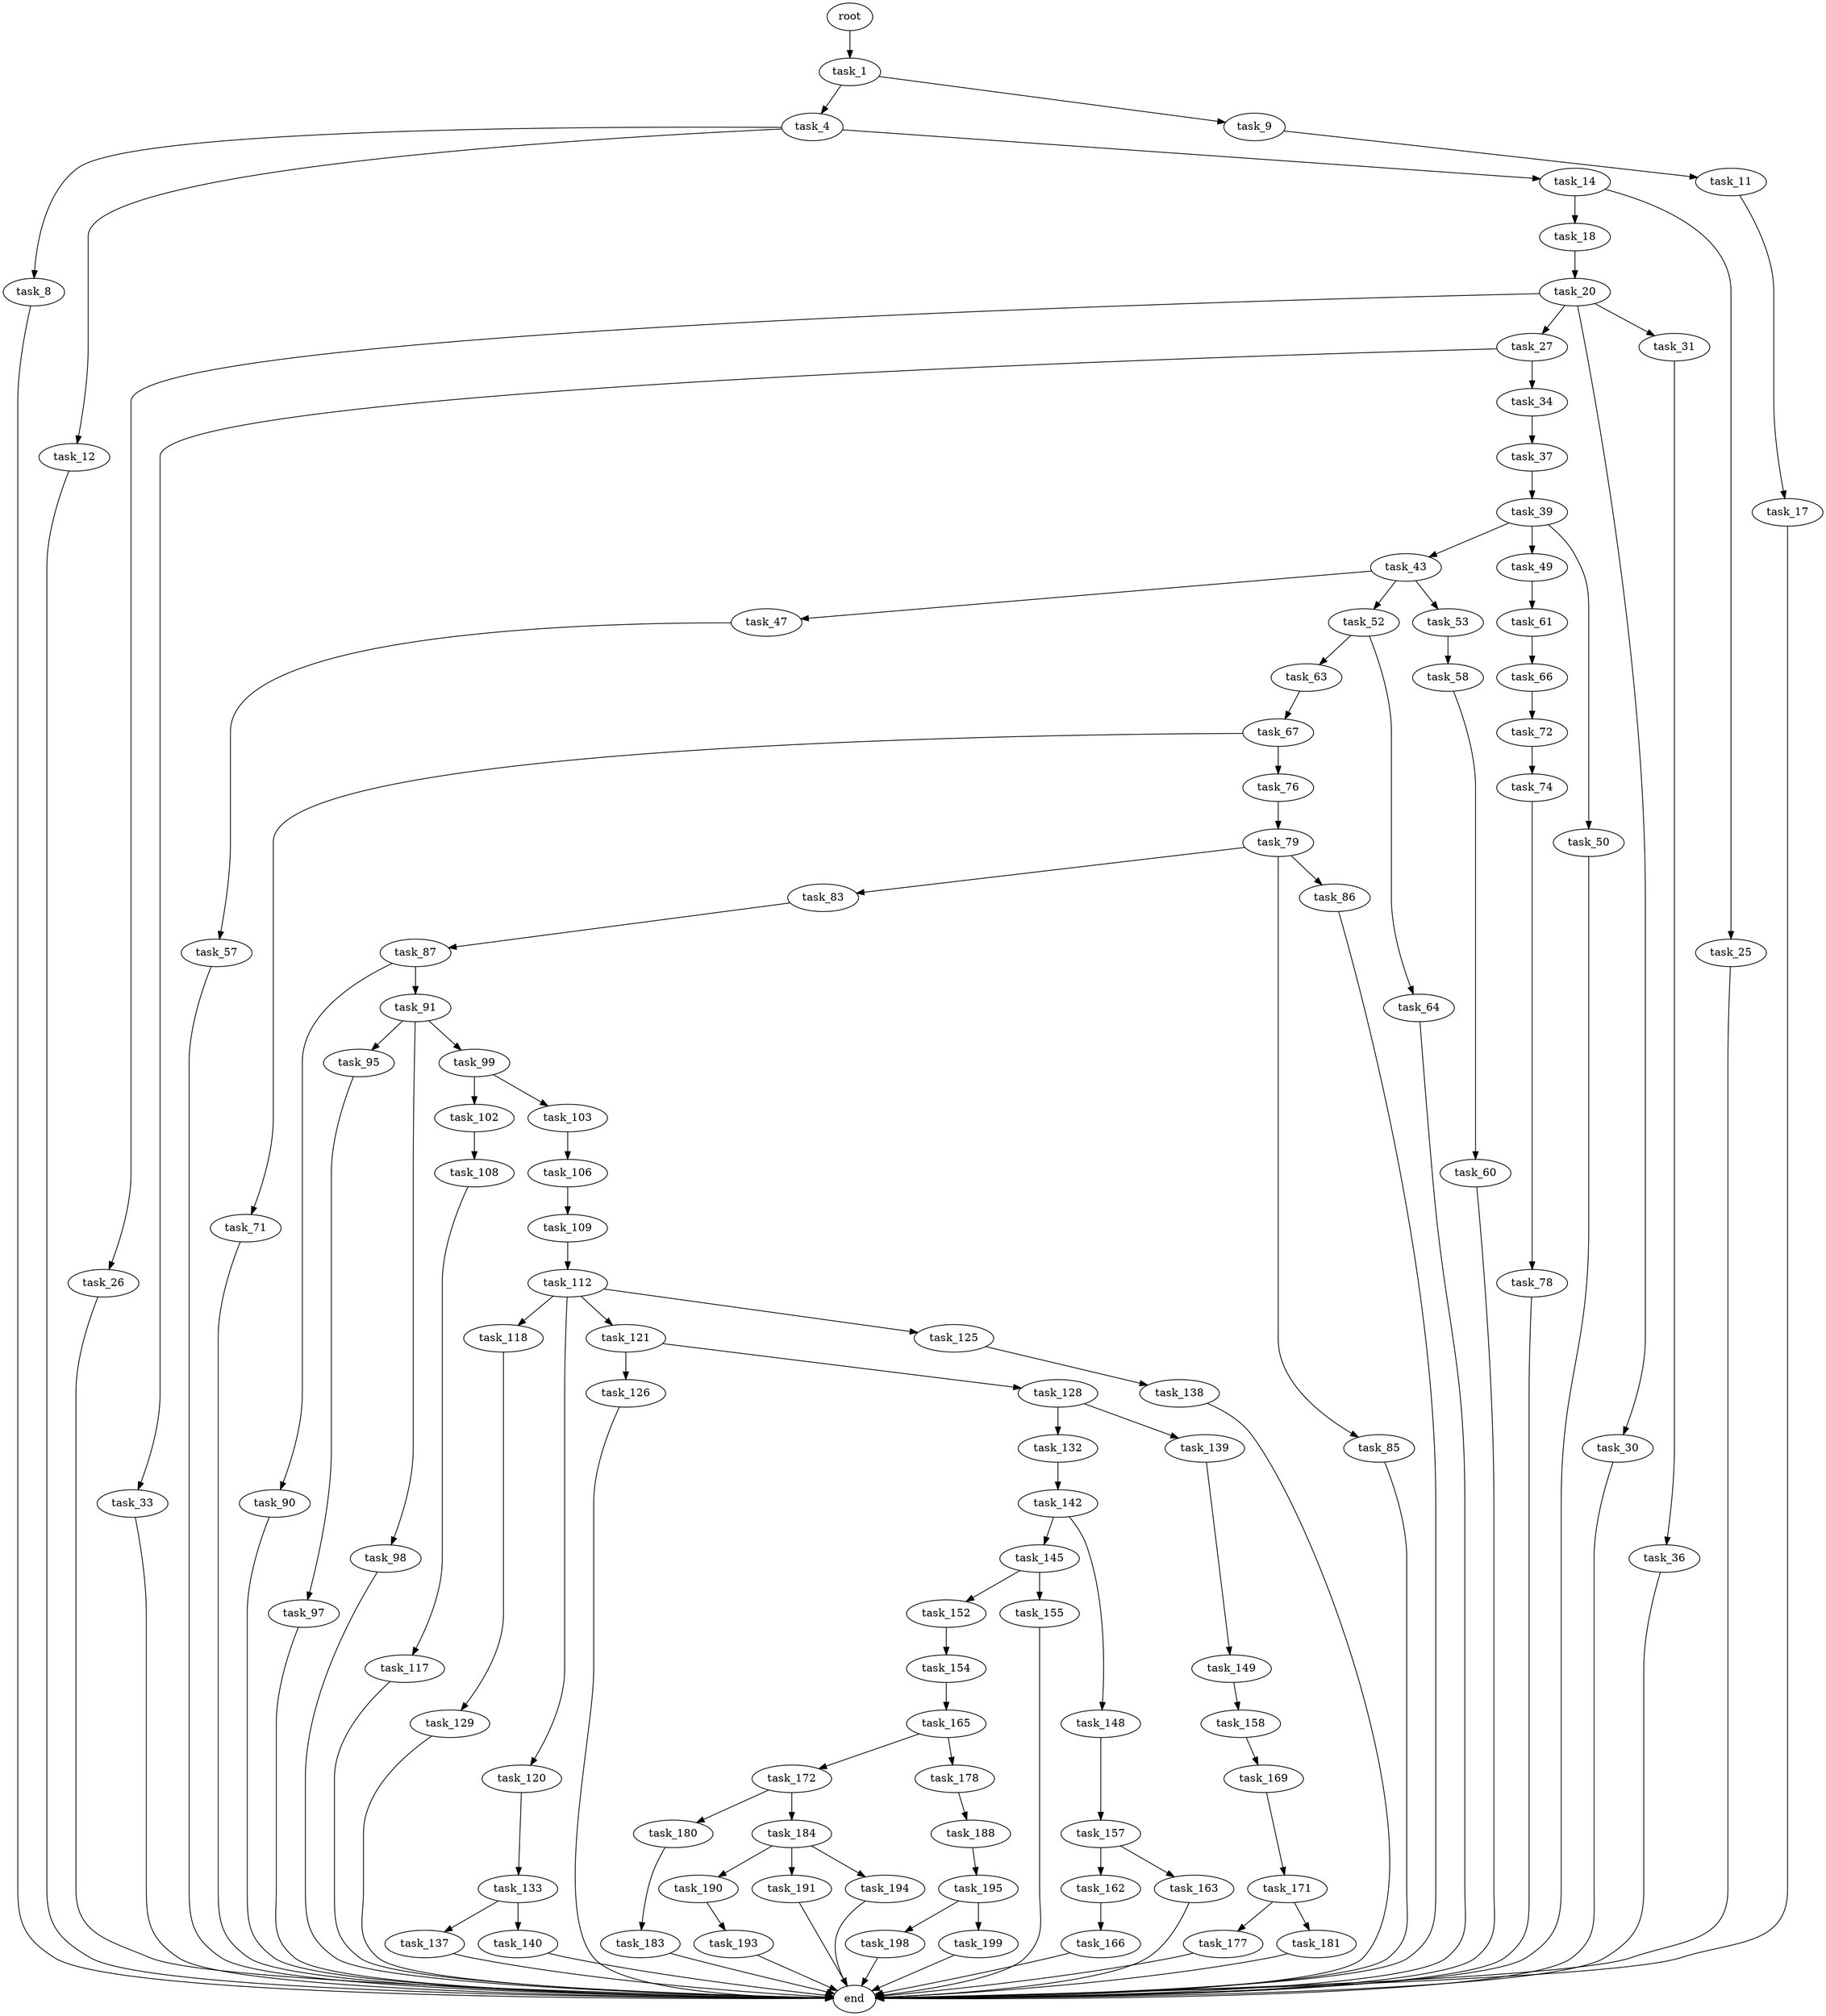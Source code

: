 digraph G {
  root [size="0.000000"];
  task_1 [size="12449852189.000000"];
  task_4 [size="4499198929.000000"];
  task_9 [size="134217728000.000000"];
  task_8 [size="247094052036.000000"];
  task_12 [size="549755813888.000000"];
  task_14 [size="20805276622.000000"];
  end [size="0.000000"];
  task_11 [size="27088345890.000000"];
  task_17 [size="399345537219.000000"];
  task_18 [size="68719476736.000000"];
  task_25 [size="549755813888.000000"];
  task_20 [size="660558539472.000000"];
  task_26 [size="33878563994.000000"];
  task_27 [size="27773580516.000000"];
  task_30 [size="782757789696.000000"];
  task_31 [size="8589934592.000000"];
  task_33 [size="84751612683.000000"];
  task_34 [size="13807783616.000000"];
  task_36 [size="1073741824000.000000"];
  task_37 [size="234025286733.000000"];
  task_39 [size="8589934592.000000"];
  task_43 [size="499730341332.000000"];
  task_49 [size="231928233984.000000"];
  task_50 [size="475376113316.000000"];
  task_47 [size="102201561612.000000"];
  task_52 [size="1073741824000.000000"];
  task_53 [size="1543949797.000000"];
  task_57 [size="8589934592.000000"];
  task_61 [size="61007128281.000000"];
  task_63 [size="251272159922.000000"];
  task_64 [size="8323933672.000000"];
  task_58 [size="40755195698.000000"];
  task_60 [size="816455471391.000000"];
  task_66 [size="404521451096.000000"];
  task_67 [size="782757789696.000000"];
  task_72 [size="522113457424.000000"];
  task_71 [size="17922151474.000000"];
  task_76 [size="770912007325.000000"];
  task_74 [size="23926232143.000000"];
  task_78 [size="2880761533.000000"];
  task_79 [size="134217728000.000000"];
  task_83 [size="1073741824000.000000"];
  task_85 [size="843650956.000000"];
  task_86 [size="28991029248.000000"];
  task_87 [size="1073741824000.000000"];
  task_90 [size="8589934592.000000"];
  task_91 [size="231928233984.000000"];
  task_95 [size="716643661.000000"];
  task_98 [size="549755813888.000000"];
  task_99 [size="146203399742.000000"];
  task_97 [size="231928233984.000000"];
  task_102 [size="68719476736.000000"];
  task_103 [size="18321120510.000000"];
  task_108 [size="381504659.000000"];
  task_106 [size="373297492050.000000"];
  task_109 [size="3057426485.000000"];
  task_117 [size="15806200904.000000"];
  task_112 [size="782757789696.000000"];
  task_118 [size="231928233984.000000"];
  task_120 [size="63848855459.000000"];
  task_121 [size="29172461550.000000"];
  task_125 [size="95746831568.000000"];
  task_129 [size="18992821942.000000"];
  task_133 [size="271313445498.000000"];
  task_126 [size="104659429652.000000"];
  task_128 [size="249941866662.000000"];
  task_138 [size="471791491184.000000"];
  task_132 [size="1277258518.000000"];
  task_139 [size="28991029248.000000"];
  task_142 [size="1629746487.000000"];
  task_137 [size="782757789696.000000"];
  task_140 [size="4794818712.000000"];
  task_149 [size="493609749533.000000"];
  task_145 [size="4442794334.000000"];
  task_148 [size="8589934592.000000"];
  task_152 [size="68719476736.000000"];
  task_155 [size="12190353334.000000"];
  task_157 [size="179555657821.000000"];
  task_158 [size="8589934592.000000"];
  task_154 [size="67659063849.000000"];
  task_165 [size="231928233984.000000"];
  task_162 [size="368293445632.000000"];
  task_163 [size="231928233984.000000"];
  task_169 [size="27922512517.000000"];
  task_166 [size="134217728000.000000"];
  task_172 [size="857133371.000000"];
  task_178 [size="782757789696.000000"];
  task_171 [size="68719476736.000000"];
  task_177 [size="191465734542.000000"];
  task_181 [size="68719476736.000000"];
  task_180 [size="28991029248.000000"];
  task_184 [size="1073741824000.000000"];
  task_188 [size="28991029248.000000"];
  task_183 [size="36332114908.000000"];
  task_190 [size="231928233984.000000"];
  task_191 [size="21108006239.000000"];
  task_194 [size="8511151136.000000"];
  task_195 [size="38852426927.000000"];
  task_193 [size="8594465660.000000"];
  task_198 [size="180631229813.000000"];
  task_199 [size="148241642380.000000"];

  root -> task_1 [size="1.000000"];
  task_1 -> task_4 [size="301989888.000000"];
  task_1 -> task_9 [size="301989888.000000"];
  task_4 -> task_8 [size="134217728.000000"];
  task_4 -> task_12 [size="134217728.000000"];
  task_4 -> task_14 [size="134217728.000000"];
  task_9 -> task_11 [size="209715200.000000"];
  task_8 -> end [size="1.000000"];
  task_12 -> end [size="1.000000"];
  task_14 -> task_18 [size="536870912.000000"];
  task_14 -> task_25 [size="536870912.000000"];
  task_11 -> task_17 [size="536870912.000000"];
  task_17 -> end [size="1.000000"];
  task_18 -> task_20 [size="134217728.000000"];
  task_25 -> end [size="1.000000"];
  task_20 -> task_26 [size="536870912.000000"];
  task_20 -> task_27 [size="536870912.000000"];
  task_20 -> task_30 [size="536870912.000000"];
  task_20 -> task_31 [size="536870912.000000"];
  task_26 -> end [size="1.000000"];
  task_27 -> task_33 [size="134217728.000000"];
  task_27 -> task_34 [size="134217728.000000"];
  task_30 -> end [size="1.000000"];
  task_31 -> task_36 [size="33554432.000000"];
  task_33 -> end [size="1.000000"];
  task_34 -> task_37 [size="536870912.000000"];
  task_36 -> end [size="1.000000"];
  task_37 -> task_39 [size="301989888.000000"];
  task_39 -> task_43 [size="33554432.000000"];
  task_39 -> task_49 [size="33554432.000000"];
  task_39 -> task_50 [size="33554432.000000"];
  task_43 -> task_47 [size="411041792.000000"];
  task_43 -> task_52 [size="411041792.000000"];
  task_43 -> task_53 [size="411041792.000000"];
  task_49 -> task_61 [size="301989888.000000"];
  task_50 -> end [size="1.000000"];
  task_47 -> task_57 [size="134217728.000000"];
  task_52 -> task_63 [size="838860800.000000"];
  task_52 -> task_64 [size="838860800.000000"];
  task_53 -> task_58 [size="75497472.000000"];
  task_57 -> end [size="1.000000"];
  task_61 -> task_66 [size="75497472.000000"];
  task_63 -> task_67 [size="679477248.000000"];
  task_64 -> end [size="1.000000"];
  task_58 -> task_60 [size="33554432.000000"];
  task_60 -> end [size="1.000000"];
  task_66 -> task_72 [size="301989888.000000"];
  task_67 -> task_71 [size="679477248.000000"];
  task_67 -> task_76 [size="679477248.000000"];
  task_72 -> task_74 [size="536870912.000000"];
  task_71 -> end [size="1.000000"];
  task_76 -> task_79 [size="679477248.000000"];
  task_74 -> task_78 [size="33554432.000000"];
  task_78 -> end [size="1.000000"];
  task_79 -> task_83 [size="209715200.000000"];
  task_79 -> task_85 [size="209715200.000000"];
  task_79 -> task_86 [size="209715200.000000"];
  task_83 -> task_87 [size="838860800.000000"];
  task_85 -> end [size="1.000000"];
  task_86 -> end [size="1.000000"];
  task_87 -> task_90 [size="838860800.000000"];
  task_87 -> task_91 [size="838860800.000000"];
  task_90 -> end [size="1.000000"];
  task_91 -> task_95 [size="301989888.000000"];
  task_91 -> task_98 [size="301989888.000000"];
  task_91 -> task_99 [size="301989888.000000"];
  task_95 -> task_97 [size="33554432.000000"];
  task_98 -> end [size="1.000000"];
  task_99 -> task_102 [size="411041792.000000"];
  task_99 -> task_103 [size="411041792.000000"];
  task_97 -> end [size="1.000000"];
  task_102 -> task_108 [size="134217728.000000"];
  task_103 -> task_106 [size="411041792.000000"];
  task_108 -> task_117 [size="33554432.000000"];
  task_106 -> task_109 [size="301989888.000000"];
  task_109 -> task_112 [size="75497472.000000"];
  task_117 -> end [size="1.000000"];
  task_112 -> task_118 [size="679477248.000000"];
  task_112 -> task_120 [size="679477248.000000"];
  task_112 -> task_121 [size="679477248.000000"];
  task_112 -> task_125 [size="679477248.000000"];
  task_118 -> task_129 [size="301989888.000000"];
  task_120 -> task_133 [size="301989888.000000"];
  task_121 -> task_126 [size="838860800.000000"];
  task_121 -> task_128 [size="838860800.000000"];
  task_125 -> task_138 [size="75497472.000000"];
  task_129 -> end [size="1.000000"];
  task_133 -> task_137 [size="209715200.000000"];
  task_133 -> task_140 [size="209715200.000000"];
  task_126 -> end [size="1.000000"];
  task_128 -> task_132 [size="301989888.000000"];
  task_128 -> task_139 [size="301989888.000000"];
  task_138 -> end [size="1.000000"];
  task_132 -> task_142 [size="134217728.000000"];
  task_139 -> task_149 [size="75497472.000000"];
  task_142 -> task_145 [size="75497472.000000"];
  task_142 -> task_148 [size="75497472.000000"];
  task_137 -> end [size="1.000000"];
  task_140 -> end [size="1.000000"];
  task_149 -> task_158 [size="679477248.000000"];
  task_145 -> task_152 [size="75497472.000000"];
  task_145 -> task_155 [size="75497472.000000"];
  task_148 -> task_157 [size="33554432.000000"];
  task_152 -> task_154 [size="134217728.000000"];
  task_155 -> end [size="1.000000"];
  task_157 -> task_162 [size="209715200.000000"];
  task_157 -> task_163 [size="209715200.000000"];
  task_158 -> task_169 [size="33554432.000000"];
  task_154 -> task_165 [size="209715200.000000"];
  task_165 -> task_172 [size="301989888.000000"];
  task_165 -> task_178 [size="301989888.000000"];
  task_162 -> task_166 [size="411041792.000000"];
  task_163 -> end [size="1.000000"];
  task_169 -> task_171 [size="679477248.000000"];
  task_166 -> end [size="1.000000"];
  task_172 -> task_180 [size="75497472.000000"];
  task_172 -> task_184 [size="75497472.000000"];
  task_178 -> task_188 [size="679477248.000000"];
  task_171 -> task_177 [size="134217728.000000"];
  task_171 -> task_181 [size="134217728.000000"];
  task_177 -> end [size="1.000000"];
  task_181 -> end [size="1.000000"];
  task_180 -> task_183 [size="75497472.000000"];
  task_184 -> task_190 [size="838860800.000000"];
  task_184 -> task_191 [size="838860800.000000"];
  task_184 -> task_194 [size="838860800.000000"];
  task_188 -> task_195 [size="75497472.000000"];
  task_183 -> end [size="1.000000"];
  task_190 -> task_193 [size="301989888.000000"];
  task_191 -> end [size="1.000000"];
  task_194 -> end [size="1.000000"];
  task_195 -> task_198 [size="75497472.000000"];
  task_195 -> task_199 [size="75497472.000000"];
  task_193 -> end [size="1.000000"];
  task_198 -> end [size="1.000000"];
  task_199 -> end [size="1.000000"];
}
